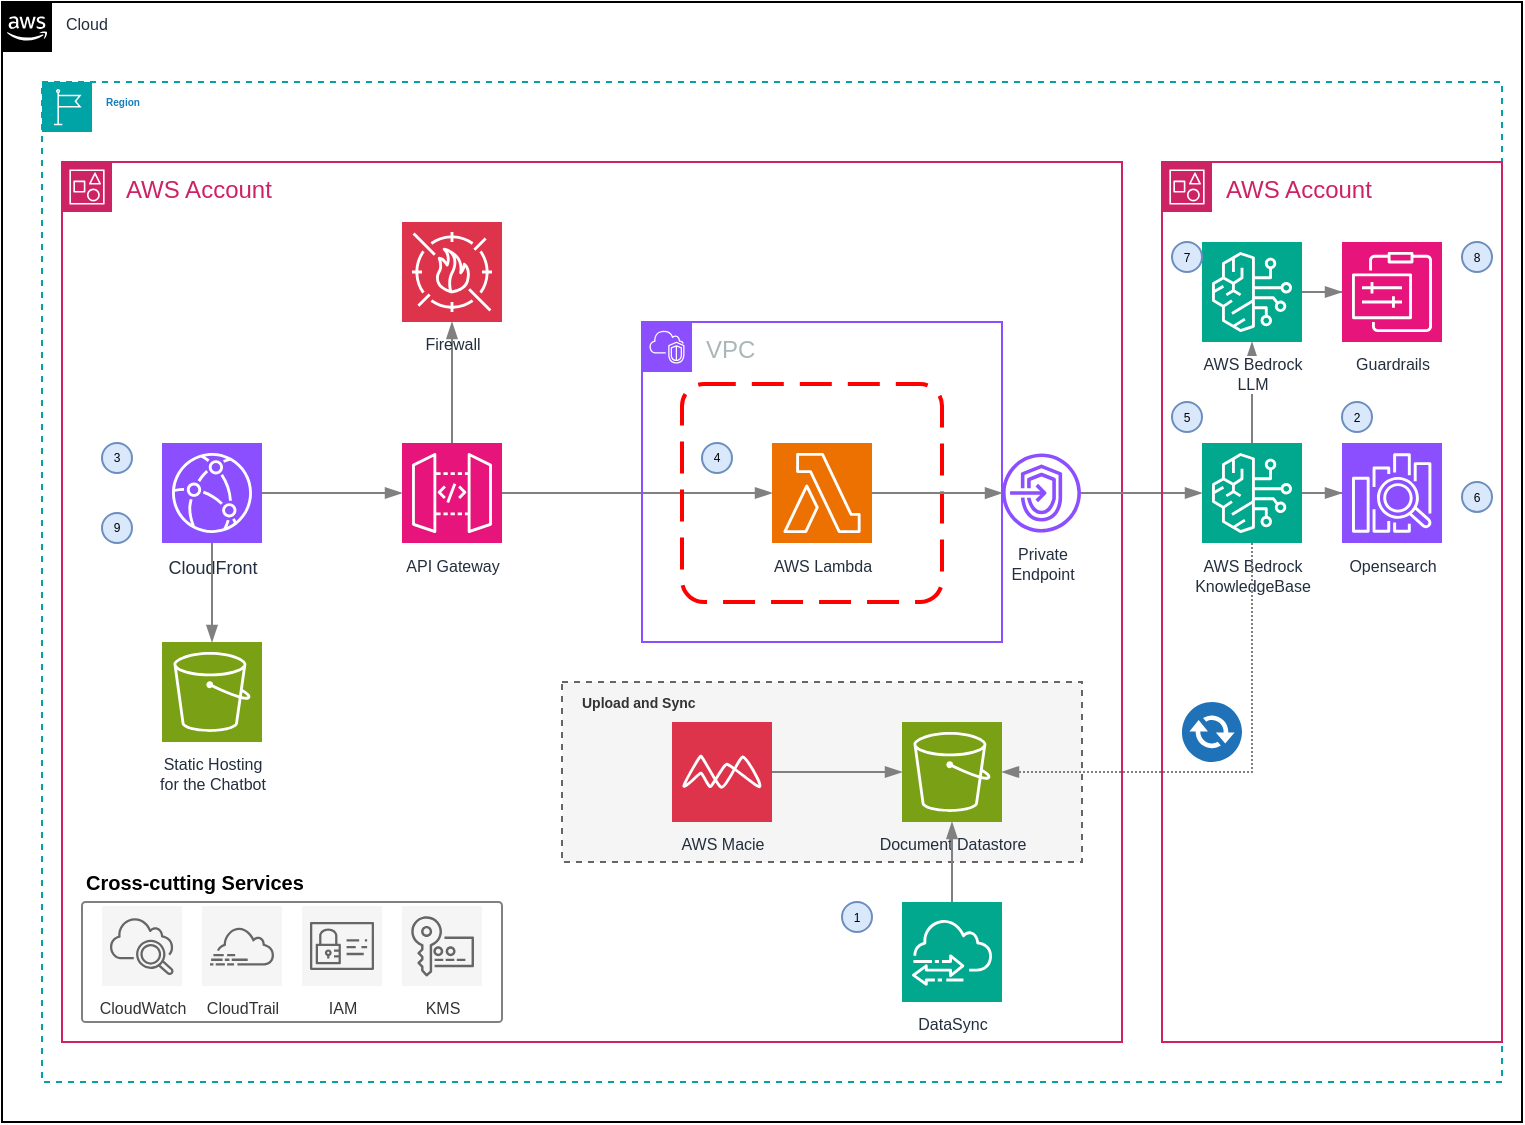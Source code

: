 <mxfile version="24.2.0" type="github">
  <diagram name="Page-1" id="9R9QBcaIG3jDJkiYUd2G">
    <mxGraphModel dx="1639" dy="992" grid="1" gridSize="10" guides="1" tooltips="1" connect="1" arrows="1" fold="1" page="1" pageScale="1" pageWidth="850" pageHeight="1100" math="0" shadow="0">
      <root>
        <mxCell id="0" />
        <mxCell id="1" parent="0" />
        <mxCell id="Pk0htFhTyhocqy62iQJ8-1" value="Cloud" style="points=[[0,0],[0.25,0],[0.5,0],[0.75,0],[1,0],[1,0.25],[1,0.5],[1,0.75],[1,1],[0.75,1],[0.5,1],[0.25,1],[0,1],[0,0.75],[0,0.5],[0,0.25]];outlineConnect=0;gradientColor=none;html=1;whiteSpace=wrap;fontSize=8;fontStyle=0;container=1;pointerEvents=0;collapsible=0;recursiveResize=0;shape=mxgraph.aws4.group;grIcon=mxgraph.aws4.group_aws_cloud_alt;strokeColor=default;fillColor=none;verticalAlign=top;align=left;spacingLeft=30;fontColor=#232F3E;dashed=0;" vertex="1" parent="1">
          <mxGeometry x="40" y="160" width="760" height="560" as="geometry" />
        </mxCell>
        <mxCell id="Pk0htFhTyhocqy62iQJ8-2" value="AWS Account" style="points=[[0,0],[0.25,0],[0.5,0],[0.75,0],[1,0],[1,0.25],[1,0.5],[1,0.75],[1,1],[0.75,1],[0.5,1],[0.25,1],[0,1],[0,0.75],[0,0.5],[0,0.25]];outlineConnect=0;gradientColor=none;html=1;whiteSpace=wrap;fontSize=12;fontStyle=0;container=1;pointerEvents=0;collapsible=0;recursiveResize=0;shape=mxgraph.aws4.group;grIcon=mxgraph.aws4.group_account;strokeColor=#CD2264;fillColor=none;verticalAlign=top;align=left;spacingLeft=30;fontColor=#CD2264;dashed=0;" vertex="1" parent="Pk0htFhTyhocqy62iQJ8-1">
          <mxGeometry x="30" y="80" width="530" height="440" as="geometry" />
        </mxCell>
        <mxCell id="Pk0htFhTyhocqy62iQJ8-3" value="Region" style="points=[[0,0],[0.25,0],[0.5,0],[0.75,0],[1,0],[1,0.25],[1,0.5],[1,0.75],[1,1],[0.75,1],[0.5,1],[0.25,1],[0,1],[0,0.75],[0,0.5],[0,0.25]];outlineConnect=0;gradientColor=none;html=1;whiteSpace=wrap;fontSize=5;fontStyle=1;container=1;pointerEvents=0;collapsible=0;recursiveResize=0;shape=mxgraph.aws4.group;grIcon=mxgraph.aws4.group_region;strokeColor=#00A4A6;fillColor=none;verticalAlign=top;align=left;spacingLeft=30;fontColor=#147EBA;dashed=1;" vertex="1" parent="Pk0htFhTyhocqy62iQJ8-1">
          <mxGeometry x="20" y="40" width="730" height="500" as="geometry" />
        </mxCell>
        <mxCell id="Pk0htFhTyhocqy62iQJ8-25" value="Upload and Sync" style="rounded=1;whiteSpace=wrap;html=1;fontFamily=Helvetica;fontSize=7;fontColor=#333333;labelBackgroundColor=none;fillColor=#f5f5f5;strokeColor=#666666;dashed=1;arcSize=0;align=left;verticalAlign=top;fontStyle=1;spacingLeft=8;" vertex="1" parent="Pk0htFhTyhocqy62iQJ8-3">
          <mxGeometry x="260" y="300" width="260" height="90" as="geometry" />
        </mxCell>
        <mxCell id="Pk0htFhTyhocqy62iQJ8-6" style="edgeStyle=orthogonalEdgeStyle;rounded=0;orthogonalLoop=1;jettySize=auto;html=1;endArrow=blockThin;endFill=1;strokeColor=#808080;" edge="1" parent="Pk0htFhTyhocqy62iQJ8-3" source="Pk0htFhTyhocqy62iQJ8-4" target="Pk0htFhTyhocqy62iQJ8-5">
          <mxGeometry relative="1" as="geometry" />
        </mxCell>
        <mxCell id="Pk0htFhTyhocqy62iQJ8-4" value="CloudFront" style="sketch=0;points=[[0,0,0],[0.25,0,0],[0.5,0,0],[0.75,0,0],[1,0,0],[0,1,0],[0.25,1,0],[0.5,1,0],[0.75,1,0],[1,1,0],[0,0.25,0],[0,0.5,0],[0,0.75,0],[1,0.25,0],[1,0.5,0],[1,0.75,0]];outlineConnect=0;fontColor=#232F3E;fillColor=#8C4FFF;strokeColor=#ffffff;dashed=0;verticalLabelPosition=bottom;verticalAlign=top;align=center;html=1;fontSize=9;fontStyle=0;aspect=fixed;shape=mxgraph.aws4.resourceIcon;resIcon=mxgraph.aws4.cloudfront;" vertex="1" parent="Pk0htFhTyhocqy62iQJ8-3">
          <mxGeometry x="60" y="180.5" width="50" height="50" as="geometry" />
        </mxCell>
        <mxCell id="Pk0htFhTyhocqy62iQJ8-8" style="edgeStyle=orthogonalEdgeStyle;rounded=0;orthogonalLoop=1;jettySize=auto;html=1;strokeColor=#808080;align=center;verticalAlign=middle;fontFamily=Helvetica;fontSize=11;fontColor=default;labelBackgroundColor=default;endArrow=blockThin;endFill=1;" edge="1" parent="Pk0htFhTyhocqy62iQJ8-3" source="Pk0htFhTyhocqy62iQJ8-5" target="Pk0htFhTyhocqy62iQJ8-7">
          <mxGeometry relative="1" as="geometry" />
        </mxCell>
        <mxCell id="Pk0htFhTyhocqy62iQJ8-12" style="edgeStyle=orthogonalEdgeStyle;rounded=0;orthogonalLoop=1;jettySize=auto;html=1;strokeColor=#808080;align=center;verticalAlign=middle;fontFamily=Helvetica;fontSize=11;fontColor=default;labelBackgroundColor=default;endArrow=blockThin;endFill=1;" edge="1" parent="Pk0htFhTyhocqy62iQJ8-3" source="Pk0htFhTyhocqy62iQJ8-5" target="Pk0htFhTyhocqy62iQJ8-10">
          <mxGeometry relative="1" as="geometry" />
        </mxCell>
        <mxCell id="Pk0htFhTyhocqy62iQJ8-5" value="API Gateway" style="sketch=0;points=[[0,0,0],[0.25,0,0],[0.5,0,0],[0.75,0,0],[1,0,0],[0,1,0],[0.25,1,0],[0.5,1,0],[0.75,1,0],[1,1,0],[0,0.25,0],[0,0.5,0],[0,0.75,0],[1,0.25,0],[1,0.5,0],[1,0.75,0]];outlineConnect=0;fontColor=#232F3E;fillColor=#E7157B;strokeColor=#ffffff;dashed=0;verticalLabelPosition=bottom;verticalAlign=top;align=center;html=1;fontSize=8;fontStyle=0;aspect=fixed;shape=mxgraph.aws4.resourceIcon;resIcon=mxgraph.aws4.api_gateway;" vertex="1" parent="Pk0htFhTyhocqy62iQJ8-3">
          <mxGeometry x="180" y="180.5" width="50" height="50" as="geometry" />
        </mxCell>
        <mxCell id="Pk0htFhTyhocqy62iQJ8-7" value="Firewall" style="sketch=0;points=[[0,0,0],[0.25,0,0],[0.5,0,0],[0.75,0,0],[1,0,0],[0,1,0],[0.25,1,0],[0.5,1,0],[0.75,1,0],[1,1,0],[0,0.25,0],[0,0.5,0],[0,0.75,0],[1,0.25,0],[1,0.5,0],[1,0.75,0]];outlineConnect=0;fontColor=#232F3E;fillColor=#DD344C;strokeColor=#ffffff;dashed=0;verticalLabelPosition=bottom;verticalAlign=top;align=center;html=1;fontSize=8;fontStyle=0;aspect=fixed;shape=mxgraph.aws4.resourceIcon;resIcon=mxgraph.aws4.waf;" vertex="1" parent="Pk0htFhTyhocqy62iQJ8-3">
          <mxGeometry x="180" y="70" width="50" height="50" as="geometry" />
        </mxCell>
        <mxCell id="Pk0htFhTyhocqy62iQJ8-9" value="VPC" style="points=[[0,0],[0.25,0],[0.5,0],[0.75,0],[1,0],[1,0.25],[1,0.5],[1,0.75],[1,1],[0.75,1],[0.5,1],[0.25,1],[0,1],[0,0.75],[0,0.5],[0,0.25]];outlineConnect=0;gradientColor=none;html=1;whiteSpace=wrap;fontSize=12;fontStyle=0;container=1;pointerEvents=0;collapsible=0;recursiveResize=0;shape=mxgraph.aws4.group;grIcon=mxgraph.aws4.group_vpc2;strokeColor=#8C4FFF;fillColor=none;verticalAlign=top;align=left;spacingLeft=30;fontColor=#AAB7B8;dashed=0;fontFamily=Helvetica;labelBackgroundColor=default;" vertex="1" parent="Pk0htFhTyhocqy62iQJ8-3">
          <mxGeometry x="300" y="120" width="180" height="160" as="geometry" />
        </mxCell>
        <mxCell id="Pk0htFhTyhocqy62iQJ8-11" value="" style="rounded=1;arcSize=10;dashed=1;strokeColor=#ff0000;fillColor=none;gradientColor=none;dashPattern=8 4;strokeWidth=2;fontFamily=Helvetica;fontSize=11;fontColor=default;labelBackgroundColor=default;" vertex="1" parent="Pk0htFhTyhocqy62iQJ8-9">
          <mxGeometry x="20" y="31" width="130" height="109" as="geometry" />
        </mxCell>
        <mxCell id="Pk0htFhTyhocqy62iQJ8-10" value="AWS Lambda" style="sketch=0;points=[[0,0,0],[0.25,0,0],[0.5,0,0],[0.75,0,0],[1,0,0],[0,1,0],[0.25,1,0],[0.5,1,0],[0.75,1,0],[1,1,0],[0,0.25,0],[0,0.5,0],[0,0.75,0],[1,0.25,0],[1,0.5,0],[1,0.75,0]];outlineConnect=0;fontColor=#232F3E;fillColor=#ED7100;strokeColor=#ffffff;dashed=0;verticalLabelPosition=bottom;verticalAlign=top;align=center;html=1;fontSize=8;fontStyle=0;aspect=fixed;shape=mxgraph.aws4.resourceIcon;resIcon=mxgraph.aws4.lambda;fontFamily=Helvetica;labelBackgroundColor=default;" vertex="1" parent="Pk0htFhTyhocqy62iQJ8-9">
          <mxGeometry x="65" y="60.5" width="50" height="50" as="geometry" />
        </mxCell>
        <mxCell id="Pk0htFhTyhocqy62iQJ8-66" value="4" style="ellipse;whiteSpace=wrap;html=1;aspect=fixed;fontFamily=Helvetica;fontSize=6;labelBackgroundColor=none;fillColor=#dae8fc;strokeColor=#6c8ebf;align=center;shadow=0;perimeterSpacing=0;" vertex="1" parent="Pk0htFhTyhocqy62iQJ8-9">
          <mxGeometry x="30" y="60.5" width="15" height="15" as="geometry" />
        </mxCell>
        <mxCell id="Pk0htFhTyhocqy62iQJ8-24" style="edgeStyle=orthogonalEdgeStyle;rounded=0;orthogonalLoop=1;jettySize=auto;html=1;strokeColor=#808080;align=center;verticalAlign=middle;fontFamily=Helvetica;fontSize=11;fontColor=default;labelBackgroundColor=default;endArrow=blockThin;endFill=1;" edge="1" parent="Pk0htFhTyhocqy62iQJ8-3" source="Pk0htFhTyhocqy62iQJ8-13" target="Pk0htFhTyhocqy62iQJ8-23">
          <mxGeometry relative="1" as="geometry" />
        </mxCell>
        <mxCell id="Pk0htFhTyhocqy62iQJ8-13" value="Private&lt;br style=&quot;font-size: 8px;&quot;&gt;Endpoint" style="sketch=0;outlineConnect=0;fontColor=#232F3E;gradientColor=none;fillColor=#8C4FFF;strokeColor=none;dashed=0;verticalLabelPosition=bottom;verticalAlign=top;align=center;html=1;fontSize=8;fontStyle=0;aspect=fixed;pointerEvents=1;shape=mxgraph.aws4.endpoints;fontFamily=Helvetica;labelBackgroundColor=default;" vertex="1" parent="Pk0htFhTyhocqy62iQJ8-3">
          <mxGeometry x="480" y="185.75" width="39.5" height="39.5" as="geometry" />
        </mxCell>
        <mxCell id="Pk0htFhTyhocqy62iQJ8-14" style="edgeStyle=orthogonalEdgeStyle;rounded=0;orthogonalLoop=1;jettySize=auto;html=1;strokeColor=#808080;align=center;verticalAlign=middle;fontFamily=Helvetica;fontSize=11;fontColor=default;labelBackgroundColor=default;endArrow=blockThin;endFill=1;" edge="1" parent="Pk0htFhTyhocqy62iQJ8-3" source="Pk0htFhTyhocqy62iQJ8-10" target="Pk0htFhTyhocqy62iQJ8-13">
          <mxGeometry relative="1" as="geometry" />
        </mxCell>
        <mxCell id="Pk0htFhTyhocqy62iQJ8-15" value="AWS Account" style="points=[[0,0],[0.25,0],[0.5,0],[0.75,0],[1,0],[1,0.25],[1,0.5],[1,0.75],[1,1],[0.75,1],[0.5,1],[0.25,1],[0,1],[0,0.75],[0,0.5],[0,0.25]];outlineConnect=0;gradientColor=none;html=1;whiteSpace=wrap;fontSize=12;fontStyle=0;container=1;pointerEvents=0;collapsible=0;recursiveResize=0;shape=mxgraph.aws4.group;grIcon=mxgraph.aws4.group_account;strokeColor=#CD2264;fillColor=none;verticalAlign=top;align=left;spacingLeft=30;fontColor=#CD2264;dashed=0;fontFamily=Helvetica;labelBackgroundColor=default;" vertex="1" parent="Pk0htFhTyhocqy62iQJ8-3">
          <mxGeometry x="560" y="40" width="170" height="440" as="geometry" />
        </mxCell>
        <mxCell id="Pk0htFhTyhocqy62iQJ8-36" style="edgeStyle=orthogonalEdgeStyle;rounded=0;orthogonalLoop=1;jettySize=auto;html=1;strokeColor=#808080;align=center;verticalAlign=middle;fontFamily=Helvetica;fontSize=11;fontColor=default;labelBackgroundColor=default;endArrow=blockThin;endFill=1;" edge="1" parent="Pk0htFhTyhocqy62iQJ8-15" source="Pk0htFhTyhocqy62iQJ8-23" target="Pk0htFhTyhocqy62iQJ8-35">
          <mxGeometry relative="1" as="geometry" />
        </mxCell>
        <mxCell id="Pk0htFhTyhocqy62iQJ8-23" value="AWS Bedrock&lt;br&gt;KnowledgeBase" style="sketch=0;points=[[0,0,0],[0.25,0,0],[0.5,0,0],[0.75,0,0],[1,0,0],[0,1,0],[0.25,1,0],[0.5,1,0],[0.75,1,0],[1,1,0],[0,0.25,0],[0,0.5,0],[0,0.75,0],[1,0.25,0],[1,0.5,0],[1,0.75,0]];outlineConnect=0;fontColor=#232F3E;fillColor=#01A88D;strokeColor=#ffffff;dashed=0;verticalLabelPosition=bottom;verticalAlign=top;align=center;html=1;fontSize=8;fontStyle=0;aspect=fixed;shape=mxgraph.aws4.resourceIcon;resIcon=mxgraph.aws4.bedrock;fontFamily=Helvetica;labelBackgroundColor=default;" vertex="1" parent="Pk0htFhTyhocqy62iQJ8-15">
          <mxGeometry x="20" y="140.5" width="50" height="50" as="geometry" />
        </mxCell>
        <mxCell id="Pk0htFhTyhocqy62iQJ8-30" value="" style="sketch=0;pointerEvents=1;shadow=0;dashed=0;html=1;strokeColor=none;fillColor=#505050;labelPosition=center;verticalLabelPosition=bottom;verticalAlign=top;outlineConnect=0;align=center;shape=mxgraph.office.communications.exchange_active_sync;fillColor=#2072B8;fontFamily=Helvetica;fontSize=11;fontColor=default;labelBackgroundColor=default;" vertex="1" parent="Pk0htFhTyhocqy62iQJ8-15">
          <mxGeometry x="10" y="270" width="30" height="30" as="geometry" />
        </mxCell>
        <mxCell id="Pk0htFhTyhocqy62iQJ8-33" value="Opensearch" style="sketch=0;points=[[0,0,0],[0.25,0,0],[0.5,0,0],[0.75,0,0],[1,0,0],[0,1,0],[0.25,1,0],[0.5,1,0],[0.75,1,0],[1,1,0],[0,0.25,0],[0,0.5,0],[0,0.75,0],[1,0.25,0],[1,0.5,0],[1,0.75,0]];outlineConnect=0;fontColor=#232F3E;fillColor=#8C4FFF;strokeColor=#ffffff;dashed=0;verticalLabelPosition=bottom;verticalAlign=top;align=center;html=1;fontSize=8;fontStyle=0;aspect=fixed;shape=mxgraph.aws4.resourceIcon;resIcon=mxgraph.aws4.elasticsearch_service;fontFamily=Helvetica;labelBackgroundColor=default;" vertex="1" parent="Pk0htFhTyhocqy62iQJ8-15">
          <mxGeometry x="90" y="140.5" width="50" height="50" as="geometry" />
        </mxCell>
        <mxCell id="Pk0htFhTyhocqy62iQJ8-34" style="edgeStyle=orthogonalEdgeStyle;rounded=0;orthogonalLoop=1;jettySize=auto;html=1;entryX=0;entryY=0.5;entryDx=0;entryDy=0;entryPerimeter=0;strokeColor=#808080;align=center;verticalAlign=middle;fontFamily=Helvetica;fontSize=11;fontColor=default;labelBackgroundColor=default;endArrow=blockThin;endFill=1;" edge="1" parent="Pk0htFhTyhocqy62iQJ8-15" source="Pk0htFhTyhocqy62iQJ8-23" target="Pk0htFhTyhocqy62iQJ8-33">
          <mxGeometry relative="1" as="geometry" />
        </mxCell>
        <mxCell id="Pk0htFhTyhocqy62iQJ8-35" value="AWS Bedrock&lt;br&gt;LLM" style="sketch=0;points=[[0,0,0],[0.25,0,0],[0.5,0,0],[0.75,0,0],[1,0,0],[0,1,0],[0.25,1,0],[0.5,1,0],[0.75,1,0],[1,1,0],[0,0.25,0],[0,0.5,0],[0,0.75,0],[1,0.25,0],[1,0.5,0],[1,0.75,0]];outlineConnect=0;fontColor=#232F3E;fillColor=#01A88D;strokeColor=#ffffff;dashed=0;verticalLabelPosition=bottom;verticalAlign=top;align=center;html=1;fontSize=8;fontStyle=0;aspect=fixed;shape=mxgraph.aws4.resourceIcon;resIcon=mxgraph.aws4.bedrock;fontFamily=Helvetica;labelBackgroundColor=default;" vertex="1" parent="Pk0htFhTyhocqy62iQJ8-15">
          <mxGeometry x="20" y="40" width="50" height="50" as="geometry" />
        </mxCell>
        <mxCell id="Pk0htFhTyhocqy62iQJ8-56" value="Guardrails" style="sketch=0;points=[[0,0,0],[0.25,0,0],[0.5,0,0],[0.75,0,0],[1,0,0],[0,1,0],[0.25,1,0],[0.5,1,0],[0.75,1,0],[1,1,0],[0,0.25,0],[0,0.5,0],[0,0.75,0],[1,0.25,0],[1,0.5,0],[1,0.75,0]];points=[[0,0,0],[0.25,0,0],[0.5,0,0],[0.75,0,0],[1,0,0],[0,1,0],[0.25,1,0],[0.5,1,0],[0.75,1,0],[1,1,0],[0,0.25,0],[0,0.5,0],[0,0.75,0],[1,0.25,0],[1,0.5,0],[1,0.75,0]];outlineConnect=0;fontColor=#232F3E;fillColor=#E7157B;strokeColor=#ffffff;dashed=0;verticalLabelPosition=bottom;verticalAlign=top;align=center;html=1;fontSize=8;fontStyle=0;aspect=fixed;shape=mxgraph.aws4.resourceIcon;resIcon=mxgraph.aws4.management_and_governance;fontFamily=Helvetica;labelBackgroundColor=default;" vertex="1" parent="Pk0htFhTyhocqy62iQJ8-15">
          <mxGeometry x="90" y="40" width="50" height="50" as="geometry" />
        </mxCell>
        <mxCell id="Pk0htFhTyhocqy62iQJ8-57" style="edgeStyle=orthogonalEdgeStyle;rounded=0;orthogonalLoop=1;jettySize=auto;html=1;entryX=0;entryY=0.5;entryDx=0;entryDy=0;entryPerimeter=0;strokeColor=#808080;align=center;verticalAlign=middle;fontFamily=Helvetica;fontSize=11;fontColor=default;labelBackgroundColor=default;endArrow=blockThin;endFill=1;" edge="1" parent="Pk0htFhTyhocqy62iQJ8-15" source="Pk0htFhTyhocqy62iQJ8-35" target="Pk0htFhTyhocqy62iQJ8-56">
          <mxGeometry relative="1" as="geometry" />
        </mxCell>
        <mxCell id="Pk0htFhTyhocqy62iQJ8-58" value="2" style="ellipse;whiteSpace=wrap;html=1;aspect=fixed;fontFamily=Helvetica;fontSize=6;labelBackgroundColor=none;align=center;shadow=0;perimeterSpacing=0;fillColor=#dae8fc;strokeColor=#6c8ebf;" vertex="1" parent="Pk0htFhTyhocqy62iQJ8-15">
          <mxGeometry x="90" y="120" width="15" height="15" as="geometry" />
        </mxCell>
        <mxCell id="Pk0htFhTyhocqy62iQJ8-67" value="5" style="ellipse;whiteSpace=wrap;html=1;aspect=fixed;fontFamily=Helvetica;fontSize=6;labelBackgroundColor=none;fillColor=#dae8fc;strokeColor=#6c8ebf;align=center;shadow=0;perimeterSpacing=0;" vertex="1" parent="Pk0htFhTyhocqy62iQJ8-15">
          <mxGeometry x="5" y="120" width="15" height="15" as="geometry" />
        </mxCell>
        <mxCell id="Pk0htFhTyhocqy62iQJ8-68" value="6" style="ellipse;whiteSpace=wrap;html=1;aspect=fixed;fontFamily=Helvetica;fontSize=6;labelBackgroundColor=none;fillColor=#dae8fc;strokeColor=#6c8ebf;align=center;shadow=0;perimeterSpacing=0;" vertex="1" parent="Pk0htFhTyhocqy62iQJ8-15">
          <mxGeometry x="150" y="160" width="15" height="15" as="geometry" />
        </mxCell>
        <mxCell id="Pk0htFhTyhocqy62iQJ8-69" value="7" style="ellipse;whiteSpace=wrap;html=1;aspect=fixed;fontFamily=Helvetica;fontSize=6;labelBackgroundColor=none;fillColor=#dae8fc;strokeColor=#6c8ebf;align=center;shadow=0;perimeterSpacing=0;" vertex="1" parent="Pk0htFhTyhocqy62iQJ8-15">
          <mxGeometry x="5" y="40" width="15" height="15" as="geometry" />
        </mxCell>
        <mxCell id="Pk0htFhTyhocqy62iQJ8-70" value="8" style="ellipse;whiteSpace=wrap;html=1;aspect=fixed;fontFamily=Helvetica;fontSize=6;labelBackgroundColor=none;fillColor=#dae8fc;strokeColor=#6c8ebf;align=center;shadow=0;perimeterSpacing=0;" vertex="1" parent="Pk0htFhTyhocqy62iQJ8-15">
          <mxGeometry x="150" y="40" width="15" height="15" as="geometry" />
        </mxCell>
        <mxCell id="Pk0htFhTyhocqy62iQJ8-16" value="Static Hosting&lt;div style=&quot;font-size: 8px;&quot;&gt;for the Chatbot&lt;/div&gt;" style="sketch=0;points=[[0,0,0],[0.25,0,0],[0.5,0,0],[0.75,0,0],[1,0,0],[0,1,0],[0.25,1,0],[0.5,1,0],[0.75,1,0],[1,1,0],[0,0.25,0],[0,0.5,0],[0,0.75,0],[1,0.25,0],[1,0.5,0],[1,0.75,0]];outlineConnect=0;fontColor=#232F3E;fillColor=#7AA116;strokeColor=#ffffff;dashed=0;verticalLabelPosition=bottom;verticalAlign=top;align=center;html=1;fontSize=8;fontStyle=0;aspect=fixed;shape=mxgraph.aws4.resourceIcon;resIcon=mxgraph.aws4.s3;fontFamily=Helvetica;labelBackgroundColor=default;" vertex="1" parent="Pk0htFhTyhocqy62iQJ8-3">
          <mxGeometry x="60" y="280" width="50" height="50" as="geometry" />
        </mxCell>
        <mxCell id="Pk0htFhTyhocqy62iQJ8-17" style="edgeStyle=orthogonalEdgeStyle;rounded=0;orthogonalLoop=1;jettySize=auto;html=1;entryX=0.5;entryY=0;entryDx=0;entryDy=0;entryPerimeter=0;strokeColor=#808080;align=center;verticalAlign=middle;fontFamily=Helvetica;fontSize=11;fontColor=default;labelBackgroundColor=default;endArrow=blockThin;endFill=1;" edge="1" parent="Pk0htFhTyhocqy62iQJ8-3" source="Pk0htFhTyhocqy62iQJ8-4" target="Pk0htFhTyhocqy62iQJ8-16">
          <mxGeometry relative="1" as="geometry" />
        </mxCell>
        <mxCell id="Pk0htFhTyhocqy62iQJ8-18" value="Document Datastore" style="sketch=0;points=[[0,0,0],[0.25,0,0],[0.5,0,0],[0.75,0,0],[1,0,0],[0,1,0],[0.25,1,0],[0.5,1,0],[0.75,1,0],[1,1,0],[0,0.25,0],[0,0.5,0],[0,0.75,0],[1,0.25,0],[1,0.5,0],[1,0.75,0]];outlineConnect=0;fontColor=#232F3E;fillColor=#7AA116;strokeColor=#ffffff;dashed=0;verticalLabelPosition=bottom;verticalAlign=top;align=center;html=1;fontSize=8;fontStyle=0;aspect=fixed;shape=mxgraph.aws4.resourceIcon;resIcon=mxgraph.aws4.s3;fontFamily=Helvetica;labelBackgroundColor=none;" vertex="1" parent="Pk0htFhTyhocqy62iQJ8-3">
          <mxGeometry x="430" y="320" width="50" height="50" as="geometry" />
        </mxCell>
        <mxCell id="Pk0htFhTyhocqy62iQJ8-26" style="edgeStyle=orthogonalEdgeStyle;rounded=0;orthogonalLoop=1;jettySize=auto;html=1;strokeColor=#808080;align=center;verticalAlign=middle;fontFamily=Helvetica;fontSize=11;fontColor=default;labelBackgroundColor=default;endArrow=blockThin;endFill=1;" edge="1" parent="Pk0htFhTyhocqy62iQJ8-3" source="Pk0htFhTyhocqy62iQJ8-21" target="Pk0htFhTyhocqy62iQJ8-18">
          <mxGeometry relative="1" as="geometry" />
        </mxCell>
        <mxCell id="Pk0htFhTyhocqy62iQJ8-21" value="AWS Macie" style="sketch=0;points=[[0,0,0],[0.25,0,0],[0.5,0,0],[0.75,0,0],[1,0,0],[0,1,0],[0.25,1,0],[0.5,1,0],[0.75,1,0],[1,1,0],[0,0.25,0],[0,0.5,0],[0,0.75,0],[1,0.25,0],[1,0.5,0],[1,0.75,0]];outlineConnect=0;fontColor=#232F3E;fillColor=#DD344C;strokeColor=#ffffff;dashed=0;verticalLabelPosition=bottom;verticalAlign=top;align=center;html=1;fontSize=8;fontStyle=0;aspect=fixed;shape=mxgraph.aws4.resourceIcon;resIcon=mxgraph.aws4.macie;fontFamily=Helvetica;labelBackgroundColor=none;" vertex="1" parent="Pk0htFhTyhocqy62iQJ8-3">
          <mxGeometry x="315" y="320" width="50" height="50" as="geometry" />
        </mxCell>
        <mxCell id="Pk0htFhTyhocqy62iQJ8-27" style="edgeStyle=orthogonalEdgeStyle;rounded=0;orthogonalLoop=1;jettySize=auto;html=1;strokeColor=#808080;align=center;verticalAlign=middle;fontFamily=Helvetica;fontSize=11;fontColor=default;labelBackgroundColor=default;endArrow=blockThin;endFill=1;dashed=1;dashPattern=1 1;" edge="1" parent="Pk0htFhTyhocqy62iQJ8-3" source="Pk0htFhTyhocqy62iQJ8-23" target="Pk0htFhTyhocqy62iQJ8-18">
          <mxGeometry relative="1" as="geometry">
            <Array as="points">
              <mxPoint x="605" y="345" />
            </Array>
          </mxGeometry>
        </mxCell>
        <mxCell id="Pk0htFhTyhocqy62iQJ8-43" value="CloudTrail" style="sketch=0;points=[[0,0,0],[0.25,0,0],[0.5,0,0],[0.75,0,0],[1,0,0],[0,1,0],[0.25,1,0],[0.5,1,0],[0.75,1,0],[1,1,0],[0,0.25,0],[0,0.5,0],[0,0.75,0],[1,0.25,0],[1,0.5,0],[1,0.75,0]];points=[[0,0,0],[0.25,0,0],[0.5,0,0],[0.75,0,0],[1,0,0],[0,1,0],[0.25,1,0],[0.5,1,0],[0.75,1,0],[1,1,0],[0,0.25,0],[0,0.5,0],[0,0.75,0],[1,0.25,0],[1,0.5,0],[1,0.75,0]];outlineConnect=0;fontColor=#333333;fillColor=#f5f5f5;strokeColor=#666666;dashed=0;verticalLabelPosition=bottom;verticalAlign=top;align=center;html=1;fontSize=8;fontStyle=0;aspect=fixed;shape=mxgraph.aws4.resourceIcon;resIcon=mxgraph.aws4.cloudtrail;fontFamily=Helvetica;labelBackgroundColor=default;" vertex="1" parent="Pk0htFhTyhocqy62iQJ8-3">
          <mxGeometry x="80" y="412" width="40" height="40" as="geometry" />
        </mxCell>
        <mxCell id="Pk0htFhTyhocqy62iQJ8-44" value="CloudWatch" style="sketch=0;points=[[0,0,0],[0.25,0,0],[0.5,0,0],[0.75,0,0],[1,0,0],[0,1,0],[0.25,1,0],[0.5,1,0],[0.75,1,0],[1,1,0],[0,0.25,0],[0,0.5,0],[0,0.75,0],[1,0.25,0],[1,0.5,0],[1,0.75,0]];points=[[0,0,0],[0.25,0,0],[0.5,0,0],[0.75,0,0],[1,0,0],[0,1,0],[0.25,1,0],[0.5,1,0],[0.75,1,0],[1,1,0],[0,0.25,0],[0,0.5,0],[0,0.75,0],[1,0.25,0],[1,0.5,0],[1,0.75,0]];outlineConnect=0;fontColor=#333333;fillColor=#f5f5f5;strokeColor=#666666;dashed=0;verticalLabelPosition=bottom;verticalAlign=top;align=center;html=1;fontSize=8;fontStyle=0;aspect=fixed;shape=mxgraph.aws4.resourceIcon;resIcon=mxgraph.aws4.cloudwatch_2;fontFamily=Helvetica;labelBackgroundColor=default;" vertex="1" parent="Pk0htFhTyhocqy62iQJ8-3">
          <mxGeometry x="30" y="412" width="40" height="40" as="geometry" />
        </mxCell>
        <mxCell id="Pk0htFhTyhocqy62iQJ8-45" value="KMS" style="sketch=0;points=[[0,0,0],[0.25,0,0],[0.5,0,0],[0.75,0,0],[1,0,0],[0,1,0],[0.25,1,0],[0.5,1,0],[0.75,1,0],[1,1,0],[0,0.25,0],[0,0.5,0],[0,0.75,0],[1,0.25,0],[1,0.5,0],[1,0.75,0]];outlineConnect=0;fontColor=#333333;fillColor=#f5f5f5;strokeColor=#666666;dashed=0;verticalLabelPosition=bottom;verticalAlign=top;align=center;html=1;fontSize=8;fontStyle=0;aspect=fixed;shape=mxgraph.aws4.resourceIcon;resIcon=mxgraph.aws4.key_management_service;fontFamily=Helvetica;labelBackgroundColor=default;" vertex="1" parent="Pk0htFhTyhocqy62iQJ8-3">
          <mxGeometry x="180" y="412" width="40" height="40" as="geometry" />
        </mxCell>
        <mxCell id="Pk0htFhTyhocqy62iQJ8-47" value="Cross-cutting Services" style="text;html=1;align=left;verticalAlign=middle;resizable=0;points=[];autosize=1;strokeColor=none;fillColor=none;fontFamily=Helvetica;fontSize=10;fontColor=default;labelBackgroundColor=default;fontStyle=1" vertex="1" parent="Pk0htFhTyhocqy62iQJ8-3">
          <mxGeometry x="20" y="385" width="120" height="30" as="geometry" />
        </mxCell>
        <mxCell id="Pk0htFhTyhocqy62iQJ8-51" value="IAM" style="sketch=0;points=[[0,0,0],[0.25,0,0],[0.5,0,0],[0.75,0,0],[1,0,0],[0,1,0],[0.25,1,0],[0.5,1,0],[0.75,1,0],[1,1,0],[0,0.25,0],[0,0.5,0],[0,0.75,0],[1,0.25,0],[1,0.5,0],[1,0.75,0]];outlineConnect=0;fontColor=#333333;fillColor=#f5f5f5;strokeColor=#666666;dashed=0;verticalLabelPosition=bottom;verticalAlign=top;align=center;html=1;fontSize=8;fontStyle=0;aspect=fixed;shape=mxgraph.aws4.resourceIcon;resIcon=mxgraph.aws4.identity_and_access_management;fontFamily=Helvetica;labelBackgroundColor=default;" vertex="1" parent="Pk0htFhTyhocqy62iQJ8-3">
          <mxGeometry x="130" y="412" width="40" height="40" as="geometry" />
        </mxCell>
        <mxCell id="Pk0htFhTyhocqy62iQJ8-52" value="1" style="ellipse;whiteSpace=wrap;html=1;aspect=fixed;fontFamily=Helvetica;fontSize=6;labelBackgroundColor=none;fillColor=#dae8fc;strokeColor=#6c8ebf;align=center;shadow=0;perimeterSpacing=0;" vertex="1" parent="Pk0htFhTyhocqy62iQJ8-3">
          <mxGeometry x="400" y="410" width="15" height="15" as="geometry" />
        </mxCell>
        <mxCell id="Pk0htFhTyhocqy62iQJ8-54" style="edgeStyle=orthogonalEdgeStyle;rounded=0;orthogonalLoop=1;jettySize=auto;html=1;strokeColor=#808080;align=center;verticalAlign=middle;fontFamily=Helvetica;fontSize=11;fontColor=default;labelBackgroundColor=default;endArrow=blockThin;endFill=1;" edge="1" parent="Pk0htFhTyhocqy62iQJ8-3" source="Pk0htFhTyhocqy62iQJ8-53" target="Pk0htFhTyhocqy62iQJ8-18">
          <mxGeometry relative="1" as="geometry" />
        </mxCell>
        <mxCell id="Pk0htFhTyhocqy62iQJ8-53" value="DataSync" style="sketch=0;points=[[0,0,0],[0.25,0,0],[0.5,0,0],[0.75,0,0],[1,0,0],[0,1,0],[0.25,1,0],[0.5,1,0],[0.75,1,0],[1,1,0],[0,0.25,0],[0,0.5,0],[0,0.75,0],[1,0.25,0],[1,0.5,0],[1,0.75,0]];outlineConnect=0;fontColor=#232F3E;fillColor=#01A88D;strokeColor=#ffffff;dashed=0;verticalLabelPosition=bottom;verticalAlign=top;align=center;html=1;fontSize=8;fontStyle=0;aspect=fixed;shape=mxgraph.aws4.resourceIcon;resIcon=mxgraph.aws4.datasync;fontFamily=Helvetica;labelBackgroundColor=default;" vertex="1" parent="Pk0htFhTyhocqy62iQJ8-3">
          <mxGeometry x="430" y="410" width="50" height="50" as="geometry" />
        </mxCell>
        <mxCell id="Pk0htFhTyhocqy62iQJ8-55" value="" style="rounded=1;whiteSpace=wrap;html=1;fontFamily=Helvetica;fontSize=11;fontColor=default;labelBackgroundColor=default;fillColor=none;arcSize=3;strokeColor=#808080;" vertex="1" parent="Pk0htFhTyhocqy62iQJ8-3">
          <mxGeometry x="20" y="410" width="210" height="60" as="geometry" />
        </mxCell>
        <mxCell id="Pk0htFhTyhocqy62iQJ8-59" value="3" style="ellipse;whiteSpace=wrap;html=1;aspect=fixed;fontFamily=Helvetica;fontSize=6;labelBackgroundColor=none;fillColor=#dae8fc;strokeColor=#6c8ebf;align=center;shadow=0;perimeterSpacing=0;" vertex="1" parent="Pk0htFhTyhocqy62iQJ8-3">
          <mxGeometry x="30" y="180.5" width="15" height="15" as="geometry" />
        </mxCell>
        <mxCell id="Pk0htFhTyhocqy62iQJ8-71" value="9" style="ellipse;whiteSpace=wrap;html=1;aspect=fixed;fontFamily=Helvetica;fontSize=6;labelBackgroundColor=none;fillColor=#dae8fc;strokeColor=#6c8ebf;align=center;shadow=0;perimeterSpacing=0;" vertex="1" parent="Pk0htFhTyhocqy62iQJ8-3">
          <mxGeometry x="30" y="215.5" width="15" height="15" as="geometry" />
        </mxCell>
      </root>
    </mxGraphModel>
  </diagram>
</mxfile>
